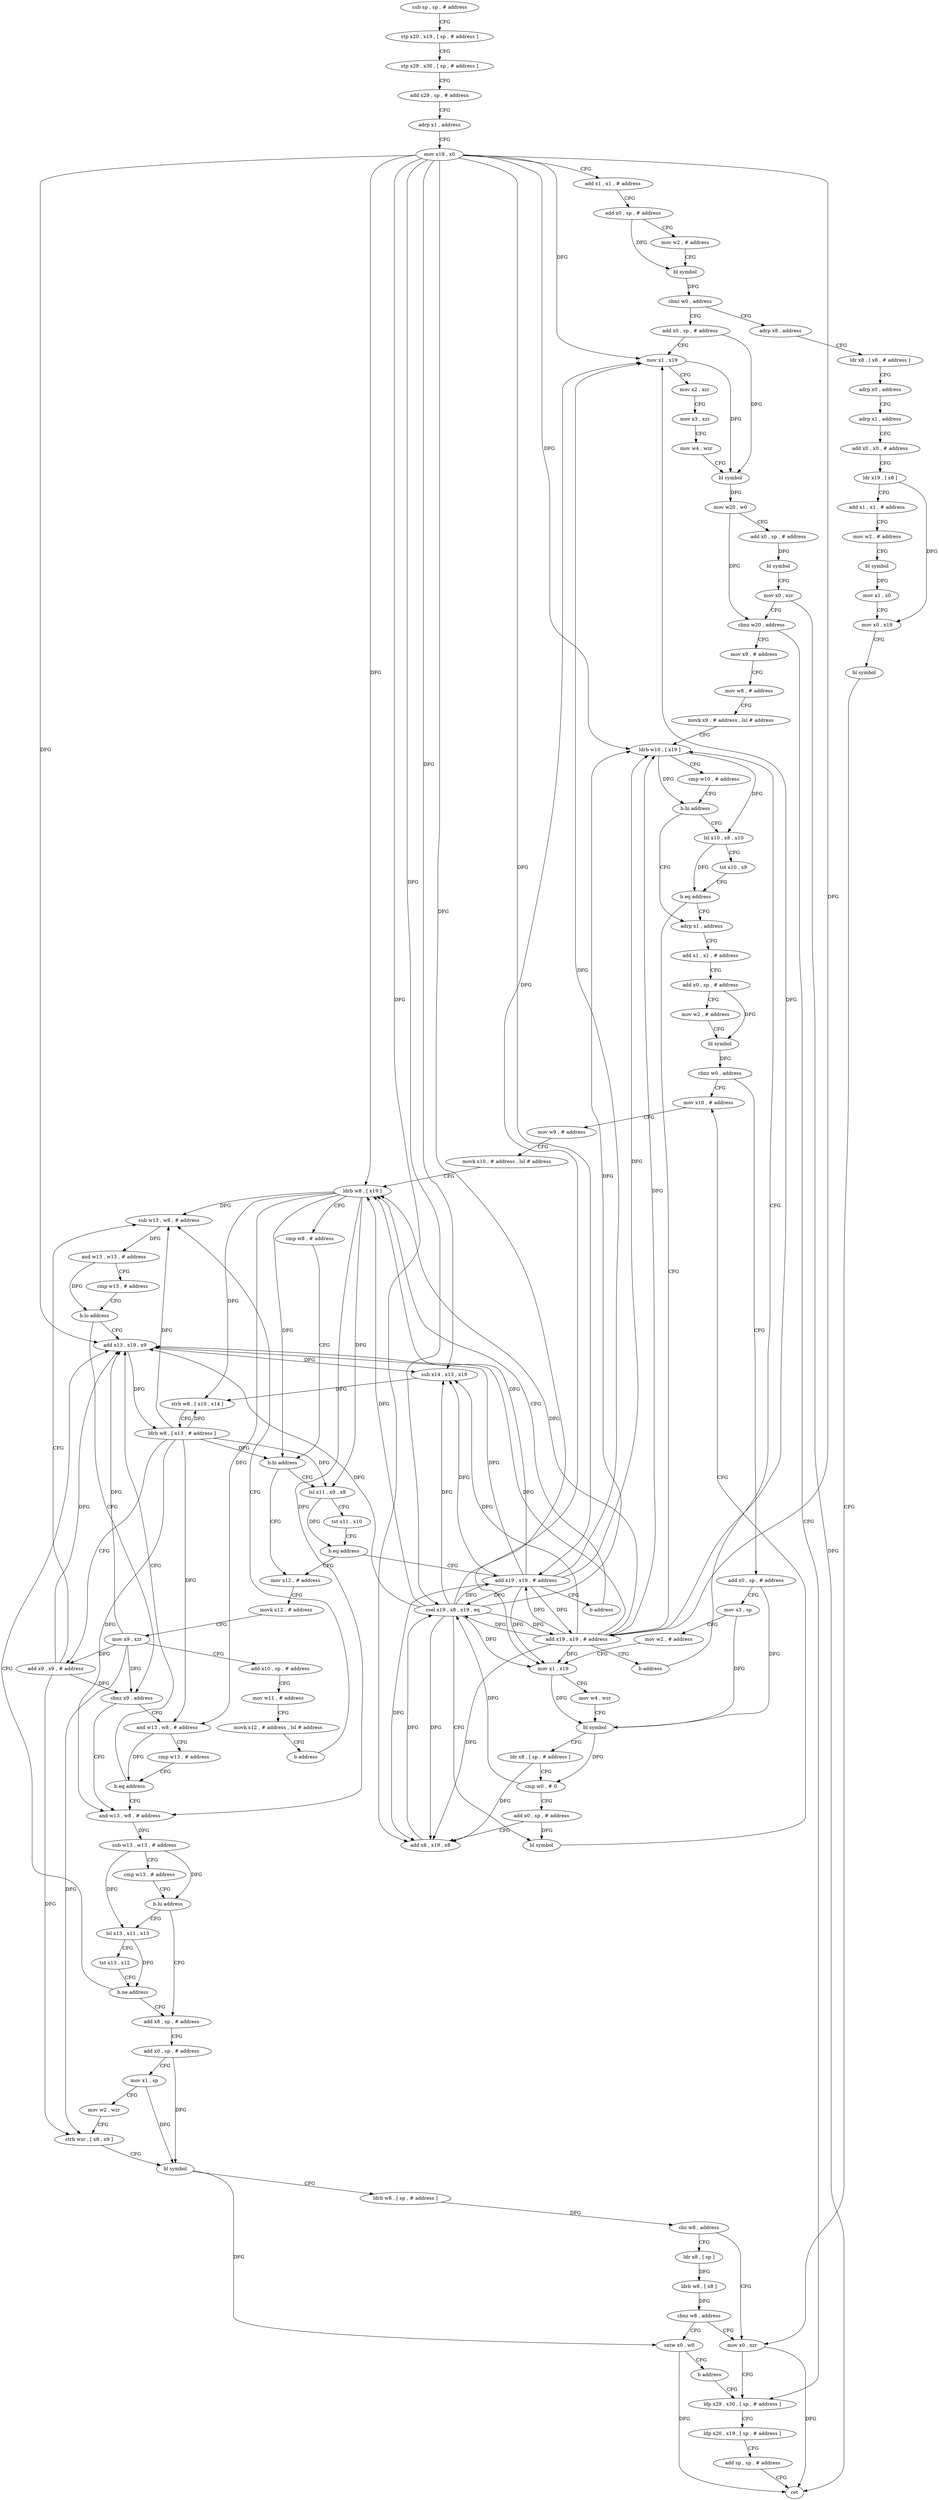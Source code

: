digraph "func" {
"73660" [label = "sub sp , sp , # address" ]
"73664" [label = "stp x20 , x19 , [ sp , # address ]" ]
"73668" [label = "stp x29 , x30 , [ sp , # address ]" ]
"73672" [label = "add x29 , sp , # address" ]
"73676" [label = "adrp x1 , address" ]
"73680" [label = "mov x19 , x0" ]
"73684" [label = "add x1 , x1 , # address" ]
"73688" [label = "add x0 , sp , # address" ]
"73692" [label = "mov w2 , # address" ]
"73696" [label = "bl symbol" ]
"73700" [label = "cbnz w0 , address" ]
"74068" [label = "adrp x8 , address" ]
"73704" [label = "add x0 , sp , # address" ]
"74072" [label = "ldr x8 , [ x8 , # address ]" ]
"74076" [label = "adrp x0 , address" ]
"74080" [label = "adrp x1 , address" ]
"74084" [label = "add x0 , x0 , # address" ]
"74088" [label = "ldr x19 , [ x8 ]" ]
"74092" [label = "add x1 , x1 , # address" ]
"74096" [label = "mov w2 , # address" ]
"74100" [label = "bl symbol" ]
"74104" [label = "mov x1 , x0" ]
"74108" [label = "mov x0 , x19" ]
"74112" [label = "bl symbol" ]
"74116" [label = "mov x0 , xzr" ]
"73708" [label = "mov x1 , x19" ]
"73712" [label = "mov x2 , xzr" ]
"73716" [label = "mov x3 , xzr" ]
"73720" [label = "mov w4 , wzr" ]
"73724" [label = "bl symbol" ]
"73728" [label = "mov w20 , w0" ]
"73732" [label = "add x0 , sp , # address" ]
"73736" [label = "bl symbol" ]
"73740" [label = "mov x0 , xzr" ]
"73744" [label = "cbnz w20 , address" ]
"74120" [label = "ldp x29 , x30 , [ sp , # address ]" ]
"73748" [label = "mov x9 , # address" ]
"74124" [label = "ldp x20 , x19 , [ sp , # address ]" ]
"74128" [label = "add sp , sp , # address" ]
"74132" [label = "ret" ]
"73752" [label = "mov w8 , # address" ]
"73756" [label = "movk x9 , # address , lsl # address" ]
"73760" [label = "ldrb w10 , [ x19 ]" ]
"73792" [label = "adrp x1 , address" ]
"73796" [label = "add x1 , x1 , # address" ]
"73800" [label = "add x0 , sp , # address" ]
"73804" [label = "mov w2 , # address" ]
"73808" [label = "bl symbol" ]
"73812" [label = "cbnz w0 , address" ]
"73864" [label = "mov x10 , # address" ]
"73816" [label = "add x0 , sp , # address" ]
"73772" [label = "lsl x10 , x8 , x10" ]
"73776" [label = "tst x10 , x9" ]
"73780" [label = "b.eq address" ]
"73784" [label = "add x19 , x19 , # address" ]
"73868" [label = "mov w9 , # address" ]
"73872" [label = "movk x10 , # address , lsl # address" ]
"73876" [label = "ldrb w8 , [ x19 ]" ]
"73820" [label = "mov x3 , sp" ]
"73824" [label = "mov w2 , # address" ]
"73828" [label = "mov x1 , x19" ]
"73832" [label = "mov w4 , wzr" ]
"73836" [label = "bl symbol" ]
"73840" [label = "ldr x8 , [ sp , # address ]" ]
"73844" [label = "cmp w0 , # 0" ]
"73848" [label = "add x0 , sp , # address" ]
"73852" [label = "add x8 , x19 , x8" ]
"73856" [label = "csel x19 , x8 , x19 , eq" ]
"73860" [label = "bl symbol" ]
"73788" [label = "b address" ]
"73908" [label = "mov x12 , # address" ]
"73912" [label = "movk x12 , # address" ]
"73916" [label = "mov x9 , xzr" ]
"73920" [label = "add x10 , sp , # address" ]
"73924" [label = "mov w11 , # address" ]
"73928" [label = "movk x12 , # address , lsl # address" ]
"73932" [label = "b address" ]
"73956" [label = "sub w13 , w8 , # address" ]
"73888" [label = "lsl x11 , x9 , x8" ]
"73892" [label = "tst x11 , x10" ]
"73896" [label = "b.eq address" ]
"73900" [label = "add x19 , x19 , # address" ]
"73764" [label = "cmp w10 , # address" ]
"73768" [label = "b.hi address" ]
"73960" [label = "and w13 , w13 , # address" ]
"73964" [label = "cmp w13 , # address" ]
"73968" [label = "b.lo address" ]
"73936" [label = "add x13 , x19 , x9" ]
"73972" [label = "cbnz x9 , address" ]
"73904" [label = "b address" ]
"73940" [label = "sub x14 , x13 , x19" ]
"73944" [label = "strb w8 , [ x10 , x14 ]" ]
"73948" [label = "ldrb w8 , [ x13 , # address ]" ]
"73952" [label = "add x9 , x9 , # address" ]
"73988" [label = "and w13 , w8 , # address" ]
"73976" [label = "and w13 , w8 , # address" ]
"73880" [label = "cmp w8 , # address" ]
"73884" [label = "b.hi address" ]
"73992" [label = "sub w13 , w13 , # address" ]
"73996" [label = "cmp w13 , # address" ]
"74000" [label = "b.hi address" ]
"74016" [label = "add x8 , sp , # address" ]
"74004" [label = "lsl x13 , x11 , x13" ]
"73980" [label = "cmp w13 , # address" ]
"73984" [label = "b.eq address" ]
"74020" [label = "add x0 , sp , # address" ]
"74024" [label = "mov x1 , sp" ]
"74028" [label = "mov w2 , wzr" ]
"74032" [label = "strb wzr , [ x8 , x9 ]" ]
"74036" [label = "bl symbol" ]
"74040" [label = "ldrb w8 , [ sp , # address ]" ]
"74044" [label = "cbz w8 , address" ]
"74048" [label = "ldr x8 , [ sp ]" ]
"74008" [label = "tst x13 , x12" ]
"74012" [label = "b.ne address" ]
"74052" [label = "ldrb w8 , [ x8 ]" ]
"74056" [label = "cbnz w8 , address" ]
"74060" [label = "sxtw x0 , w0" ]
"74064" [label = "b address" ]
"73660" -> "73664" [ label = "CFG" ]
"73664" -> "73668" [ label = "CFG" ]
"73668" -> "73672" [ label = "CFG" ]
"73672" -> "73676" [ label = "CFG" ]
"73676" -> "73680" [ label = "CFG" ]
"73680" -> "73684" [ label = "CFG" ]
"73680" -> "73708" [ label = "DFG" ]
"73680" -> "73760" [ label = "DFG" ]
"73680" -> "73828" [ label = "DFG" ]
"73680" -> "73852" [ label = "DFG" ]
"73680" -> "73784" [ label = "DFG" ]
"73680" -> "73876" [ label = "DFG" ]
"73680" -> "73856" [ label = "DFG" ]
"73680" -> "73900" [ label = "DFG" ]
"73680" -> "73936" [ label = "DFG" ]
"73680" -> "73940" [ label = "DFG" ]
"73684" -> "73688" [ label = "CFG" ]
"73688" -> "73692" [ label = "CFG" ]
"73688" -> "73696" [ label = "DFG" ]
"73692" -> "73696" [ label = "CFG" ]
"73696" -> "73700" [ label = "DFG" ]
"73700" -> "74068" [ label = "CFG" ]
"73700" -> "73704" [ label = "CFG" ]
"74068" -> "74072" [ label = "CFG" ]
"73704" -> "73708" [ label = "CFG" ]
"73704" -> "73724" [ label = "DFG" ]
"74072" -> "74076" [ label = "CFG" ]
"74076" -> "74080" [ label = "CFG" ]
"74080" -> "74084" [ label = "CFG" ]
"74084" -> "74088" [ label = "CFG" ]
"74088" -> "74092" [ label = "CFG" ]
"74088" -> "74108" [ label = "DFG" ]
"74092" -> "74096" [ label = "CFG" ]
"74096" -> "74100" [ label = "CFG" ]
"74100" -> "74104" [ label = "DFG" ]
"74104" -> "74108" [ label = "CFG" ]
"74108" -> "74112" [ label = "CFG" ]
"74112" -> "74116" [ label = "CFG" ]
"74116" -> "74120" [ label = "CFG" ]
"74116" -> "74132" [ label = "DFG" ]
"73708" -> "73712" [ label = "CFG" ]
"73708" -> "73724" [ label = "DFG" ]
"73712" -> "73716" [ label = "CFG" ]
"73716" -> "73720" [ label = "CFG" ]
"73720" -> "73724" [ label = "CFG" ]
"73724" -> "73728" [ label = "DFG" ]
"73728" -> "73732" [ label = "CFG" ]
"73728" -> "73744" [ label = "DFG" ]
"73732" -> "73736" [ label = "DFG" ]
"73736" -> "73740" [ label = "CFG" ]
"73740" -> "73744" [ label = "CFG" ]
"73740" -> "74132" [ label = "DFG" ]
"73744" -> "74120" [ label = "CFG" ]
"73744" -> "73748" [ label = "CFG" ]
"74120" -> "74124" [ label = "CFG" ]
"73748" -> "73752" [ label = "CFG" ]
"74124" -> "74128" [ label = "CFG" ]
"74128" -> "74132" [ label = "CFG" ]
"73752" -> "73756" [ label = "CFG" ]
"73756" -> "73760" [ label = "CFG" ]
"73760" -> "73764" [ label = "CFG" ]
"73760" -> "73768" [ label = "DFG" ]
"73760" -> "73772" [ label = "DFG" ]
"73792" -> "73796" [ label = "CFG" ]
"73796" -> "73800" [ label = "CFG" ]
"73800" -> "73804" [ label = "CFG" ]
"73800" -> "73808" [ label = "DFG" ]
"73804" -> "73808" [ label = "CFG" ]
"73808" -> "73812" [ label = "DFG" ]
"73812" -> "73864" [ label = "CFG" ]
"73812" -> "73816" [ label = "CFG" ]
"73864" -> "73868" [ label = "CFG" ]
"73816" -> "73820" [ label = "CFG" ]
"73816" -> "73836" [ label = "DFG" ]
"73772" -> "73776" [ label = "CFG" ]
"73772" -> "73780" [ label = "DFG" ]
"73776" -> "73780" [ label = "CFG" ]
"73780" -> "73792" [ label = "CFG" ]
"73780" -> "73784" [ label = "CFG" ]
"73784" -> "73788" [ label = "CFG" ]
"73784" -> "73708" [ label = "DFG" ]
"73784" -> "73760" [ label = "DFG" ]
"73784" -> "73828" [ label = "DFG" ]
"73784" -> "73852" [ label = "DFG" ]
"73784" -> "73876" [ label = "DFG" ]
"73784" -> "73856" [ label = "DFG" ]
"73784" -> "73900" [ label = "DFG" ]
"73784" -> "73936" [ label = "DFG" ]
"73784" -> "73940" [ label = "DFG" ]
"73868" -> "73872" [ label = "CFG" ]
"73872" -> "73876" [ label = "CFG" ]
"73876" -> "73880" [ label = "CFG" ]
"73876" -> "73884" [ label = "DFG" ]
"73876" -> "73888" [ label = "DFG" ]
"73876" -> "73956" [ label = "DFG" ]
"73876" -> "73944" [ label = "DFG" ]
"73876" -> "73988" [ label = "DFG" ]
"73876" -> "73976" [ label = "DFG" ]
"73820" -> "73824" [ label = "CFG" ]
"73820" -> "73836" [ label = "DFG" ]
"73824" -> "73828" [ label = "CFG" ]
"73828" -> "73832" [ label = "CFG" ]
"73828" -> "73836" [ label = "DFG" ]
"73832" -> "73836" [ label = "CFG" ]
"73836" -> "73840" [ label = "CFG" ]
"73836" -> "73844" [ label = "DFG" ]
"73840" -> "73844" [ label = "CFG" ]
"73840" -> "73852" [ label = "DFG" ]
"73844" -> "73848" [ label = "CFG" ]
"73844" -> "73856" [ label = "DFG" ]
"73848" -> "73852" [ label = "CFG" ]
"73848" -> "73860" [ label = "DFG" ]
"73852" -> "73856" [ label = "DFG" ]
"73856" -> "73860" [ label = "CFG" ]
"73856" -> "73708" [ label = "DFG" ]
"73856" -> "73760" [ label = "DFG" ]
"73856" -> "73828" [ label = "DFG" ]
"73856" -> "73784" [ label = "DFG" ]
"73856" -> "73876" [ label = "DFG" ]
"73856" -> "73852" [ label = "DFG" ]
"73856" -> "73900" [ label = "DFG" ]
"73856" -> "73936" [ label = "DFG" ]
"73856" -> "73940" [ label = "DFG" ]
"73860" -> "73864" [ label = "CFG" ]
"73788" -> "73760" [ label = "CFG" ]
"73908" -> "73912" [ label = "CFG" ]
"73912" -> "73916" [ label = "CFG" ]
"73916" -> "73920" [ label = "CFG" ]
"73916" -> "73936" [ label = "DFG" ]
"73916" -> "73952" [ label = "DFG" ]
"73916" -> "73972" [ label = "DFG" ]
"73916" -> "74032" [ label = "DFG" ]
"73920" -> "73924" [ label = "CFG" ]
"73924" -> "73928" [ label = "CFG" ]
"73928" -> "73932" [ label = "CFG" ]
"73932" -> "73956" [ label = "CFG" ]
"73956" -> "73960" [ label = "DFG" ]
"73888" -> "73892" [ label = "CFG" ]
"73888" -> "73896" [ label = "DFG" ]
"73892" -> "73896" [ label = "CFG" ]
"73896" -> "73908" [ label = "CFG" ]
"73896" -> "73900" [ label = "CFG" ]
"73900" -> "73904" [ label = "CFG" ]
"73900" -> "73708" [ label = "DFG" ]
"73900" -> "73760" [ label = "DFG" ]
"73900" -> "73828" [ label = "DFG" ]
"73900" -> "73784" [ label = "DFG" ]
"73900" -> "73876" [ label = "DFG" ]
"73900" -> "73856" [ label = "DFG" ]
"73900" -> "73852" [ label = "DFG" ]
"73900" -> "73936" [ label = "DFG" ]
"73900" -> "73940" [ label = "DFG" ]
"73764" -> "73768" [ label = "CFG" ]
"73768" -> "73792" [ label = "CFG" ]
"73768" -> "73772" [ label = "CFG" ]
"73960" -> "73964" [ label = "CFG" ]
"73960" -> "73968" [ label = "DFG" ]
"73964" -> "73968" [ label = "CFG" ]
"73968" -> "73936" [ label = "CFG" ]
"73968" -> "73972" [ label = "CFG" ]
"73936" -> "73940" [ label = "DFG" ]
"73936" -> "73948" [ label = "DFG" ]
"73972" -> "73988" [ label = "CFG" ]
"73972" -> "73976" [ label = "CFG" ]
"73904" -> "73876" [ label = "CFG" ]
"73940" -> "73944" [ label = "DFG" ]
"73944" -> "73948" [ label = "CFG" ]
"73948" -> "73952" [ label = "CFG" ]
"73948" -> "73884" [ label = "DFG" ]
"73948" -> "73888" [ label = "DFG" ]
"73948" -> "73956" [ label = "DFG" ]
"73948" -> "73944" [ label = "DFG" ]
"73948" -> "73988" [ label = "DFG" ]
"73948" -> "73976" [ label = "DFG" ]
"73952" -> "73956" [ label = "CFG" ]
"73952" -> "73936" [ label = "DFG" ]
"73952" -> "73972" [ label = "DFG" ]
"73952" -> "74032" [ label = "DFG" ]
"73988" -> "73992" [ label = "DFG" ]
"73976" -> "73980" [ label = "CFG" ]
"73976" -> "73984" [ label = "DFG" ]
"73880" -> "73884" [ label = "CFG" ]
"73884" -> "73908" [ label = "CFG" ]
"73884" -> "73888" [ label = "CFG" ]
"73992" -> "73996" [ label = "CFG" ]
"73992" -> "74000" [ label = "DFG" ]
"73992" -> "74004" [ label = "DFG" ]
"73996" -> "74000" [ label = "CFG" ]
"74000" -> "74016" [ label = "CFG" ]
"74000" -> "74004" [ label = "CFG" ]
"74016" -> "74020" [ label = "CFG" ]
"74004" -> "74008" [ label = "CFG" ]
"74004" -> "74012" [ label = "DFG" ]
"73980" -> "73984" [ label = "CFG" ]
"73984" -> "73936" [ label = "CFG" ]
"73984" -> "73988" [ label = "CFG" ]
"74020" -> "74024" [ label = "CFG" ]
"74020" -> "74036" [ label = "DFG" ]
"74024" -> "74028" [ label = "CFG" ]
"74024" -> "74036" [ label = "DFG" ]
"74028" -> "74032" [ label = "CFG" ]
"74032" -> "74036" [ label = "CFG" ]
"74036" -> "74040" [ label = "CFG" ]
"74036" -> "74060" [ label = "DFG" ]
"74040" -> "74044" [ label = "DFG" ]
"74044" -> "74116" [ label = "CFG" ]
"74044" -> "74048" [ label = "CFG" ]
"74048" -> "74052" [ label = "DFG" ]
"74008" -> "74012" [ label = "CFG" ]
"74012" -> "73936" [ label = "CFG" ]
"74012" -> "74016" [ label = "CFG" ]
"74052" -> "74056" [ label = "DFG" ]
"74056" -> "74116" [ label = "CFG" ]
"74056" -> "74060" [ label = "CFG" ]
"74060" -> "74064" [ label = "CFG" ]
"74060" -> "74132" [ label = "DFG" ]
"74064" -> "74120" [ label = "CFG" ]
}
